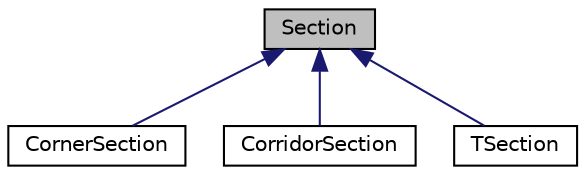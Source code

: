 digraph "Section"
{
  edge [fontname="Helvetica",fontsize="10",labelfontname="Helvetica",labelfontsize="10"];
  node [fontname="Helvetica",fontsize="10",shape=record];
  Node0 [label="Section",height=0.2,width=0.4,color="black", fillcolor="grey75", style="filled", fontcolor="black"];
  Node0 -> Node1 [dir="back",color="midnightblue",fontsize="10",style="solid",fontname="Helvetica"];
  Node1 [label="CornerSection",height=0.2,width=0.4,color="black", fillcolor="white", style="filled",URL="$classCornerSection.html",tooltip="specific type of Section in which the player need to go in a specific side (right or left) ..."];
  Node0 -> Node2 [dir="back",color="midnightblue",fontsize="10",style="solid",fontname="Helvetica"];
  Node2 [label="CorridorSection",height=0.2,width=0.4,color="black", fillcolor="white", style="filled",URL="$classCorridorSection.html",tooltip="Section that can contains an obstacle and coin. "];
  Node0 -> Node3 [dir="back",color="midnightblue",fontsize="10",style="solid",fontname="Helvetica"];
  Node3 [label="TSection",height=0.2,width=0.4,color="black", fillcolor="white", style="filled",URL="$classTSection.html",tooltip="specific type of Section in which the player can choose to turn left or right "];
}
